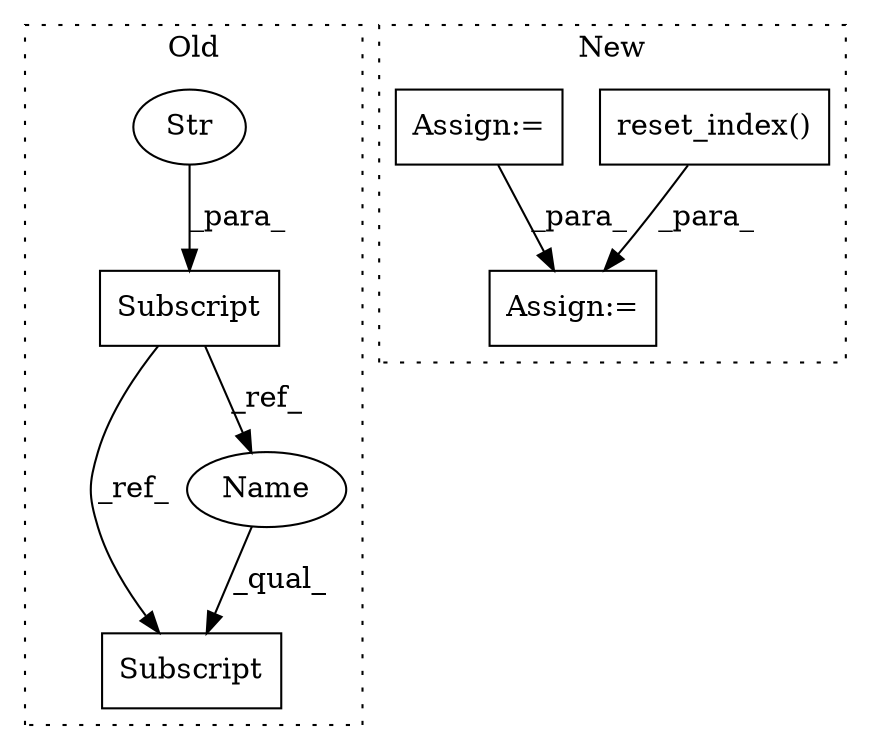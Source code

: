 digraph G {
subgraph cluster0 {
1 [label="Subscript" a="63" s="35725,0" l="18,0" shape="box"];
4 [label="Str" a="66" s="35737" l="5" shape="ellipse"];
6 [label="Subscript" a="63" s="35753,0" l="18,0" shape="box"];
7 [label="Name" a="87" s="35753" l="11" shape="ellipse"];
label = "Old";
style="dotted";
}
subgraph cluster1 {
2 [label="reset_index()" a="75" s="22324" l="16" shape="box"];
3 [label="Assign:=" a="68" s="22447" l="3" shape="box"];
5 [label="Assign:=" a="68" s="21887" l="3" shape="box"];
label = "New";
style="dotted";
}
1 -> 6 [label="_ref_"];
1 -> 7 [label="_ref_"];
2 -> 3 [label="_para_"];
4 -> 1 [label="_para_"];
5 -> 3 [label="_para_"];
7 -> 6 [label="_qual_"];
}